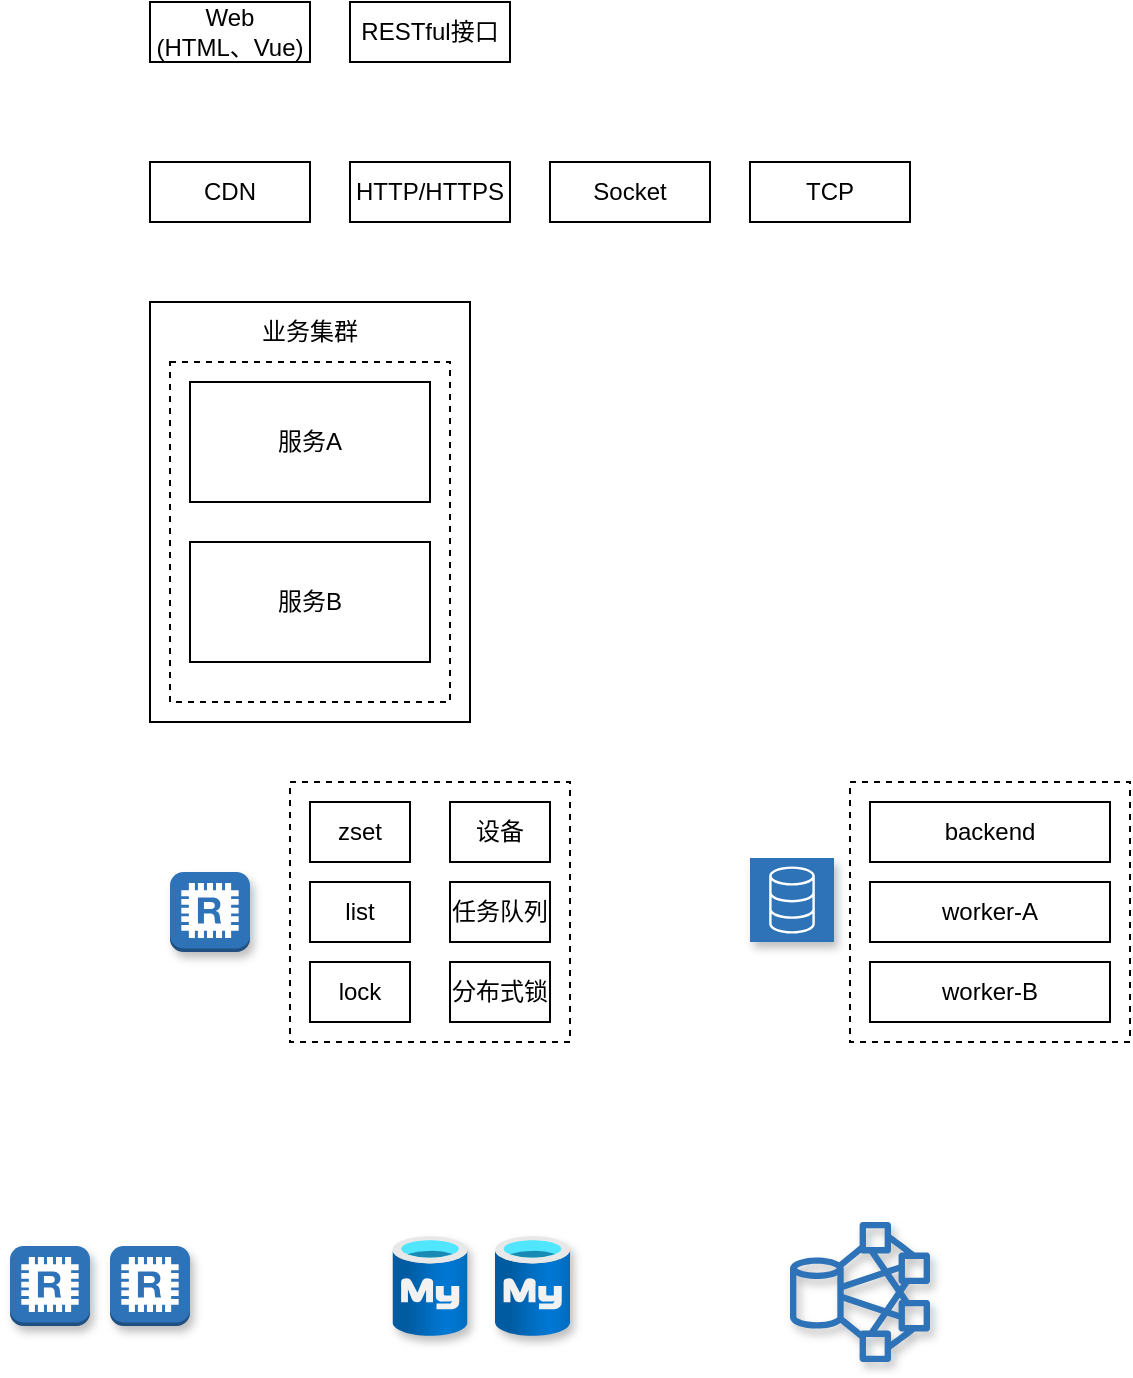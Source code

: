 <mxfile version="20.2.7" type="github">
  <diagram id="GtY6LZ8zVbbmF7SxlaTn" name="第 1 页">
    <mxGraphModel dx="1426" dy="768" grid="1" gridSize="10" guides="1" tooltips="1" connect="1" arrows="1" fold="1" page="1" pageScale="1" pageWidth="827" pageHeight="1169" math="0" shadow="0">
      <root>
        <mxCell id="0" />
        <mxCell id="1" parent="0" />
        <mxCell id="Mfqnt5UqTSs0oD8md9hm-1" value="Web&lt;br&gt;(HTML、Vue)" style="rounded=0;whiteSpace=wrap;html=1;" vertex="1" parent="1">
          <mxGeometry x="160" y="40" width="80" height="30" as="geometry" />
        </mxCell>
        <mxCell id="Mfqnt5UqTSs0oD8md9hm-2" value="RESTful接口" style="rounded=0;whiteSpace=wrap;html=1;" vertex="1" parent="1">
          <mxGeometry x="260" y="40" width="80" height="30" as="geometry" />
        </mxCell>
        <mxCell id="Mfqnt5UqTSs0oD8md9hm-3" value="CDN" style="rounded=0;whiteSpace=wrap;html=1;" vertex="1" parent="1">
          <mxGeometry x="160" y="120" width="80" height="30" as="geometry" />
        </mxCell>
        <mxCell id="Mfqnt5UqTSs0oD8md9hm-4" value="HTTP/HTTPS" style="rounded=0;whiteSpace=wrap;html=1;" vertex="1" parent="1">
          <mxGeometry x="260" y="120" width="80" height="30" as="geometry" />
        </mxCell>
        <mxCell id="Mfqnt5UqTSs0oD8md9hm-5" value="Socket" style="rounded=0;whiteSpace=wrap;html=1;" vertex="1" parent="1">
          <mxGeometry x="360" y="120" width="80" height="30" as="geometry" />
        </mxCell>
        <mxCell id="Mfqnt5UqTSs0oD8md9hm-6" value="TCP" style="rounded=0;whiteSpace=wrap;html=1;" vertex="1" parent="1">
          <mxGeometry x="460" y="120" width="80" height="30" as="geometry" />
        </mxCell>
        <mxCell id="Mfqnt5UqTSs0oD8md9hm-7" value="" style="rounded=0;whiteSpace=wrap;html=1;" vertex="1" parent="1">
          <mxGeometry x="160" y="190" width="160" height="210" as="geometry" />
        </mxCell>
        <mxCell id="Mfqnt5UqTSs0oD8md9hm-8" value="业务集群" style="text;html=1;strokeColor=none;fillColor=none;align=center;verticalAlign=middle;whiteSpace=wrap;rounded=0;" vertex="1" parent="1">
          <mxGeometry x="210" y="190" width="60" height="30" as="geometry" />
        </mxCell>
        <mxCell id="Mfqnt5UqTSs0oD8md9hm-9" value="" style="rounded=0;whiteSpace=wrap;html=1;dashed=1;" vertex="1" parent="1">
          <mxGeometry x="170" y="220" width="140" height="170" as="geometry" />
        </mxCell>
        <mxCell id="Mfqnt5UqTSs0oD8md9hm-10" value="服务A" style="rounded=0;whiteSpace=wrap;html=1;" vertex="1" parent="1">
          <mxGeometry x="180" y="230" width="120" height="60" as="geometry" />
        </mxCell>
        <mxCell id="Mfqnt5UqTSs0oD8md9hm-11" value="服务B" style="rounded=0;whiteSpace=wrap;html=1;" vertex="1" parent="1">
          <mxGeometry x="180" y="310" width="120" height="60" as="geometry" />
        </mxCell>
        <mxCell id="Mfqnt5UqTSs0oD8md9hm-12" value="" style="outlineConnect=0;dashed=0;verticalLabelPosition=bottom;verticalAlign=top;align=center;html=1;shape=mxgraph.aws3.redis;fillColor=#2E73B8;gradientColor=none;sketch=0;shadow=1;" vertex="1" parent="1">
          <mxGeometry x="170" y="475" width="40" height="40" as="geometry" />
        </mxCell>
        <mxCell id="Mfqnt5UqTSs0oD8md9hm-13" value="" style="rounded=0;whiteSpace=wrap;html=1;dashed=1;" vertex="1" parent="1">
          <mxGeometry x="230" y="430" width="140" height="130" as="geometry" />
        </mxCell>
        <mxCell id="Mfqnt5UqTSs0oD8md9hm-14" value="zset" style="rounded=0;whiteSpace=wrap;html=1;" vertex="1" parent="1">
          <mxGeometry x="240" y="440" width="50" height="30" as="geometry" />
        </mxCell>
        <mxCell id="Mfqnt5UqTSs0oD8md9hm-15" value="list" style="rounded=0;whiteSpace=wrap;html=1;" vertex="1" parent="1">
          <mxGeometry x="240" y="480" width="50" height="30" as="geometry" />
        </mxCell>
        <mxCell id="Mfqnt5UqTSs0oD8md9hm-16" value="lock" style="rounded=0;whiteSpace=wrap;html=1;" vertex="1" parent="1">
          <mxGeometry x="240" y="520" width="50" height="30" as="geometry" />
        </mxCell>
        <mxCell id="Mfqnt5UqTSs0oD8md9hm-17" value="" style="sketch=0;outlineConnect=0;fontColor=#232F3E;gradientColor=#2E73B8;gradientDirection=north;fillColor=#2E73B8;strokeColor=#ffffff;dashed=0;verticalLabelPosition=bottom;verticalAlign=top;align=center;html=1;fontSize=12;fontStyle=0;aspect=fixed;shape=mxgraph.aws4.resourceIcon;resIcon=mxgraph.aws4.database;shadow=1;" vertex="1" parent="1">
          <mxGeometry x="460" y="468" width="42" height="42" as="geometry" />
        </mxCell>
        <mxCell id="Mfqnt5UqTSs0oD8md9hm-19" value="设备" style="rounded=0;whiteSpace=wrap;html=1;" vertex="1" parent="1">
          <mxGeometry x="310" y="440" width="50" height="30" as="geometry" />
        </mxCell>
        <mxCell id="Mfqnt5UqTSs0oD8md9hm-20" value="分布式锁" style="rounded=0;whiteSpace=wrap;html=1;" vertex="1" parent="1">
          <mxGeometry x="310" y="520" width="50" height="30" as="geometry" />
        </mxCell>
        <mxCell id="Mfqnt5UqTSs0oD8md9hm-21" value="任务队列" style="rounded=0;whiteSpace=wrap;html=1;" vertex="1" parent="1">
          <mxGeometry x="310" y="480" width="50" height="30" as="geometry" />
        </mxCell>
        <mxCell id="Mfqnt5UqTSs0oD8md9hm-22" value="" style="rounded=0;whiteSpace=wrap;html=1;dashed=1;" vertex="1" parent="1">
          <mxGeometry x="510" y="430" width="140" height="130" as="geometry" />
        </mxCell>
        <mxCell id="Mfqnt5UqTSs0oD8md9hm-25" value="backend" style="rounded=0;whiteSpace=wrap;html=1;fillColor=#FFFFFF;gradientColor=#FFFFFF;" vertex="1" parent="1">
          <mxGeometry x="520" y="440" width="120" height="30" as="geometry" />
        </mxCell>
        <mxCell id="Mfqnt5UqTSs0oD8md9hm-26" value="worker-A" style="rounded=0;whiteSpace=wrap;html=1;fillColor=#FFFFFF;gradientColor=#FFFFFF;" vertex="1" parent="1">
          <mxGeometry x="520" y="480" width="120" height="30" as="geometry" />
        </mxCell>
        <mxCell id="Mfqnt5UqTSs0oD8md9hm-27" value="worker-B" style="rounded=0;whiteSpace=wrap;html=1;fillColor=#FFFFFF;gradientColor=#FFFFFF;" vertex="1" parent="1">
          <mxGeometry x="520" y="520" width="120" height="30" as="geometry" />
        </mxCell>
        <mxCell id="Mfqnt5UqTSs0oD8md9hm-30" value="" style="outlineConnect=0;dashed=0;verticalLabelPosition=bottom;verticalAlign=top;align=center;html=1;shape=mxgraph.aws3.redis;fillColor=#2E73B8;gradientColor=none;sketch=0;shadow=1;" vertex="1" parent="1">
          <mxGeometry x="90" y="662" width="40" height="40" as="geometry" />
        </mxCell>
        <mxCell id="Mfqnt5UqTSs0oD8md9hm-31" value="" style="outlineConnect=0;dashed=0;verticalLabelPosition=bottom;verticalAlign=top;align=center;html=1;shape=mxgraph.aws3.redis;fillColor=#2E73B8;gradientColor=none;sketch=0;shadow=1;" vertex="1" parent="1">
          <mxGeometry x="140" y="662" width="40" height="40" as="geometry" />
        </mxCell>
        <mxCell id="Mfqnt5UqTSs0oD8md9hm-32" value="" style="aspect=fixed;html=1;points=[];align=center;image;fontSize=12;image=img/lib/azure2/databases/Azure_Database_MySQL_Server.svg;shadow=1;sketch=0;fillColor=#FFFFFF;gradientColor=#FFFFFF;" vertex="1" parent="1">
          <mxGeometry x="281.25" y="657" width="37.5" height="50" as="geometry" />
        </mxCell>
        <mxCell id="Mfqnt5UqTSs0oD8md9hm-33" value="" style="aspect=fixed;html=1;points=[];align=center;image;fontSize=12;image=img/lib/azure2/databases/Azure_Database_MySQL_Server.svg;shadow=1;sketch=0;fillColor=#FFFFFF;gradientColor=#FFFFFF;" vertex="1" parent="1">
          <mxGeometry x="332.5" y="657" width="37.5" height="50" as="geometry" />
        </mxCell>
        <mxCell id="Mfqnt5UqTSs0oD8md9hm-34" value="" style="sketch=0;outlineConnect=0;fontColor=#232F3E;gradientColor=none;fillColor=#2E73B8;strokeColor=none;dashed=0;verticalLabelPosition=bottom;verticalAlign=top;align=center;html=1;fontSize=12;fontStyle=0;aspect=fixed;pointerEvents=1;shape=mxgraph.aws4.hdfs_cluster;shadow=1;" vertex="1" parent="1">
          <mxGeometry x="480" y="650" width="70" height="70" as="geometry" />
        </mxCell>
      </root>
    </mxGraphModel>
  </diagram>
</mxfile>
